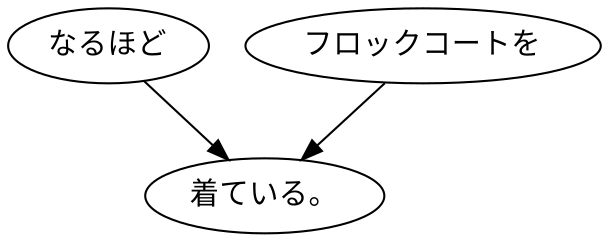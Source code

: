 digraph graph5921 {
	node0 [label="なるほど"];
	node1 [label="フロックコートを"];
	node2 [label="着ている。"];
	node0 -> node2;
	node1 -> node2;
}
